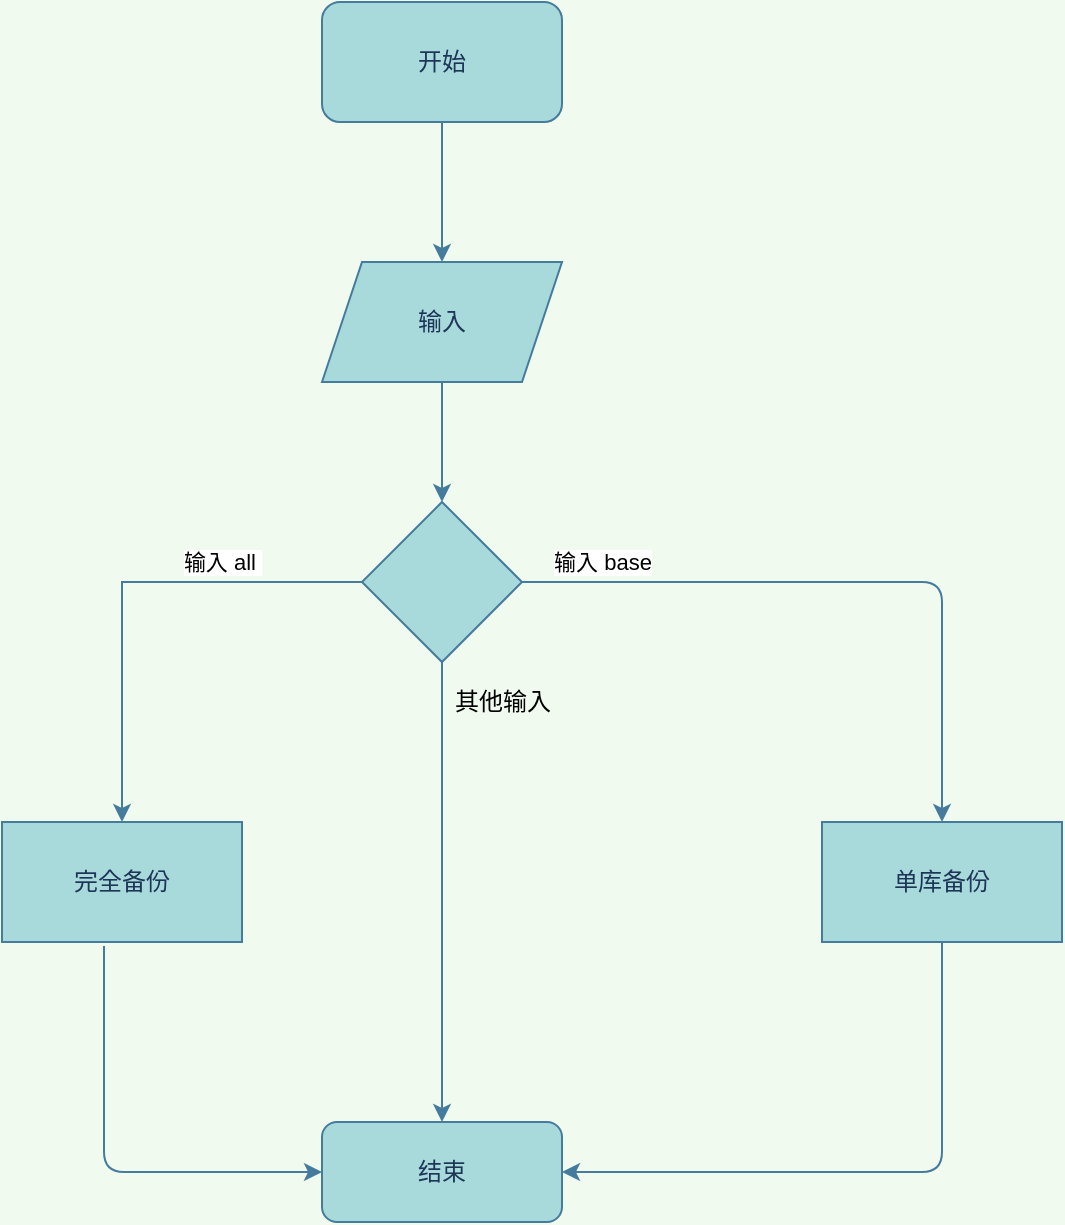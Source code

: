 <mxfile version="13.5.7" type="device"><diagram id="NDZjG3706rbUYQhc5TDf" name="Page-1"><mxGraphModel dx="1086" dy="806" grid="1" gridSize="10" guides="1" tooltips="1" connect="1" arrows="1" fold="1" page="1" pageScale="1" pageWidth="827" pageHeight="1169" background="#F1FAEE" math="0" shadow="0"><root><mxCell id="0"/><mxCell id="1" parent="0"/><mxCell id="t3R7jkDnnGibak_0f-d1-15" value="" style="edgeStyle=orthogonalEdgeStyle;rounded=0;orthogonalLoop=1;jettySize=auto;html=1;labelBackgroundColor=#F1FAEE;strokeColor=#457B9D;fontColor=#1D3557;" parent="1" source="t3R7jkDnnGibak_0f-d1-1" target="t3R7jkDnnGibak_0f-d1-3" edge="1"><mxGeometry relative="1" as="geometry"/></mxCell><mxCell id="t3R7jkDnnGibak_0f-d1-1" value="开始" style="rounded=1;whiteSpace=wrap;html=1;fillColor=#A8DADC;strokeColor=#457B9D;fontColor=#1D3557;" parent="1" vertex="1"><mxGeometry x="190" y="50" width="120" height="60" as="geometry"/></mxCell><mxCell id="t3R7jkDnnGibak_0f-d1-16" value="" style="edgeStyle=orthogonalEdgeStyle;rounded=0;orthogonalLoop=1;jettySize=auto;html=1;labelBackgroundColor=#F1FAEE;strokeColor=#457B9D;fontColor=#1D3557;" parent="1" source="t3R7jkDnnGibak_0f-d1-3" target="t3R7jkDnnGibak_0f-d1-5" edge="1"><mxGeometry relative="1" as="geometry"/></mxCell><mxCell id="t3R7jkDnnGibak_0f-d1-3" value="输入" style="shape=parallelogram;perimeter=parallelogramPerimeter;whiteSpace=wrap;html=1;fixedSize=1;fillColor=#A8DADC;strokeColor=#457B9D;fontColor=#1D3557;" parent="1" vertex="1"><mxGeometry x="190" y="180" width="120" height="60" as="geometry"/></mxCell><mxCell id="t3R7jkDnnGibak_0f-d1-23" value="" style="edgeStyle=orthogonalEdgeStyle;curved=0;rounded=0;sketch=0;orthogonalLoop=1;jettySize=auto;html=1;strokeColor=#457B9D;fillColor=#A8DADC;fontColor=#1D3557;" parent="1" source="t3R7jkDnnGibak_0f-d1-5" target="t3R7jkDnnGibak_0f-d1-22" edge="1"><mxGeometry relative="1" as="geometry"/></mxCell><mxCell id="o4tFf_VQVYL7YeJwHA8w-1" value="输入 all&amp;nbsp;" style="edgeLabel;html=1;align=center;verticalAlign=middle;resizable=0;points=[];" vertex="1" connectable="0" parent="t3R7jkDnnGibak_0f-d1-23"><mxGeometry x="-0.4" y="-3" relative="1" as="geometry"><mxPoint x="2" y="-7" as="offset"/></mxGeometry></mxCell><mxCell id="t3R7jkDnnGibak_0f-d1-5" value="" style="rhombus;whiteSpace=wrap;html=1;fillColor=#A8DADC;strokeColor=#457B9D;fontColor=#1D3557;" parent="1" vertex="1"><mxGeometry x="210" y="300" width="80" height="80" as="geometry"/></mxCell><mxCell id="t3R7jkDnnGibak_0f-d1-6" value="结束" style="rounded=1;whiteSpace=wrap;html=1;fillColor=#A8DADC;strokeColor=#457B9D;fontColor=#1D3557;" parent="1" vertex="1"><mxGeometry x="190" y="610" width="120" height="50" as="geometry"/></mxCell><mxCell id="t3R7jkDnnGibak_0f-d1-7" value="单库备份" style="rounded=0;whiteSpace=wrap;html=1;fillColor=#A8DADC;strokeColor=#457B9D;fontColor=#1D3557;" parent="1" vertex="1"><mxGeometry x="440" y="460" width="120" height="60" as="geometry"/></mxCell><mxCell id="t3R7jkDnnGibak_0f-d1-8" value="" style="edgeStyle=elbowEdgeStyle;elbow=horizontal;endArrow=classic;html=1;exitX=1;exitY=0.5;exitDx=0;exitDy=0;labelBackgroundColor=#F1FAEE;strokeColor=#457B9D;fontColor=#1D3557;entryX=0.5;entryY=0;entryDx=0;entryDy=0;" parent="1" edge="1" target="t3R7jkDnnGibak_0f-d1-7" source="t3R7jkDnnGibak_0f-d1-5"><mxGeometry width="50" height="50" relative="1" as="geometry"><mxPoint x="170" y="380" as="sourcePoint"/><mxPoint x="490" y="520" as="targetPoint"/><Array as="points"><mxPoint x="500" y="410"/></Array></mxGeometry></mxCell><mxCell id="o4tFf_VQVYL7YeJwHA8w-2" value="输入 base" style="edgeLabel;html=1;align=center;verticalAlign=middle;resizable=0;points=[];" vertex="1" connectable="0" parent="t3R7jkDnnGibak_0f-d1-8"><mxGeometry x="-0.826" y="2" relative="1" as="geometry"><mxPoint x="11" y="-8" as="offset"/></mxGeometry></mxCell><mxCell id="t3R7jkDnnGibak_0f-d1-22" value="完全备份" style="whiteSpace=wrap;html=1;fontColor=#1D3557;strokeColor=#457B9D;fillColor=#A8DADC;" parent="1" vertex="1"><mxGeometry x="30" y="460" width="120" height="60" as="geometry"/></mxCell><mxCell id="t3R7jkDnnGibak_0f-d1-26" value="" style="edgeStyle=segmentEdgeStyle;endArrow=classic;html=1;strokeColor=#457B9D;fillColor=#A8DADC;fontColor=#1D3557;exitX=0.5;exitY=1;exitDx=0;exitDy=0;entryX=0.5;entryY=0;entryDx=0;entryDy=0;" parent="1" source="t3R7jkDnnGibak_0f-d1-5" target="t3R7jkDnnGibak_0f-d1-6" edge="1"><mxGeometry width="50" height="50" relative="1" as="geometry"><mxPoint x="560" y="450" as="sourcePoint"/><mxPoint x="610" y="400" as="targetPoint"/><Array as="points"><mxPoint x="250" y="590"/><mxPoint x="250" y="590"/></Array></mxGeometry></mxCell><mxCell id="t3R7jkDnnGibak_0f-d1-27" value="" style="edgeStyle=elbowEdgeStyle;elbow=vertical;endArrow=classic;html=1;strokeColor=#457B9D;fillColor=#A8DADC;fontColor=#1D3557;exitX=0.5;exitY=1;exitDx=0;exitDy=0;entryX=1;entryY=0.5;entryDx=0;entryDy=0;" parent="1" source="t3R7jkDnnGibak_0f-d1-7" target="t3R7jkDnnGibak_0f-d1-6" edge="1"><mxGeometry width="50" height="50" relative="1" as="geometry"><mxPoint x="560" y="450" as="sourcePoint"/><mxPoint x="350" y="718" as="targetPoint"/><Array as="points"><mxPoint x="460" y="635"/><mxPoint x="460" y="630"/><mxPoint x="410" y="630"/><mxPoint x="450" y="715"/></Array></mxGeometry></mxCell><mxCell id="t3R7jkDnnGibak_0f-d1-28" value="" style="edgeStyle=elbowEdgeStyle;elbow=vertical;endArrow=classic;html=1;strokeColor=#457B9D;fillColor=#A8DADC;fontColor=#1D3557;exitX=0.425;exitY=1.033;exitDx=0;exitDy=0;exitPerimeter=0;entryX=0;entryY=0.5;entryDx=0;entryDy=0;" parent="1" source="t3R7jkDnnGibak_0f-d1-22" target="t3R7jkDnnGibak_0f-d1-6" edge="1"><mxGeometry width="50" height="50" relative="1" as="geometry"><mxPoint x="560" y="450" as="sourcePoint"/><mxPoint x="610" y="400" as="targetPoint"/><Array as="points"><mxPoint x="140" y="635"/></Array></mxGeometry></mxCell><mxCell id="o4tFf_VQVYL7YeJwHA8w-3" value="其他输入" style="text;html=1;align=center;verticalAlign=middle;resizable=0;points=[];autosize=1;" vertex="1" parent="1"><mxGeometry x="250" y="390" width="60" height="20" as="geometry"/></mxCell></root></mxGraphModel></diagram></mxfile>